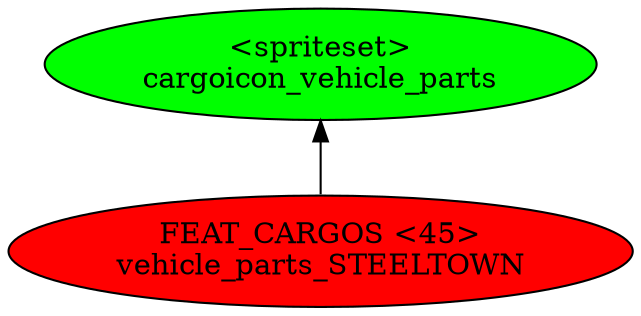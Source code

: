 digraph {
rankdir="BT"
cargoicon_vehicle_parts [fillcolor=green style="filled" label="<spriteset>\ncargoicon_vehicle_parts"]
vehicle_parts_STEELTOWN [fillcolor=red style="filled" label="FEAT_CARGOS <45>\nvehicle_parts_STEELTOWN"]
vehicle_parts_STEELTOWN->cargoicon_vehicle_parts
}
